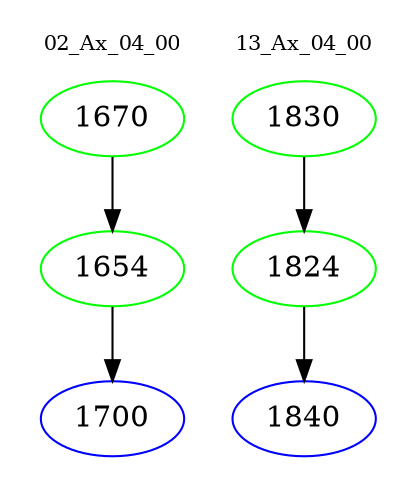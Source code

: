digraph{
subgraph cluster_0 {
color = white
label = "02_Ax_04_00";
fontsize=10;
T0_1670 [label="1670", color="green"]
T0_1670 -> T0_1654 [color="black"]
T0_1654 [label="1654", color="green"]
T0_1654 -> T0_1700 [color="black"]
T0_1700 [label="1700", color="blue"]
}
subgraph cluster_1 {
color = white
label = "13_Ax_04_00";
fontsize=10;
T1_1830 [label="1830", color="green"]
T1_1830 -> T1_1824 [color="black"]
T1_1824 [label="1824", color="green"]
T1_1824 -> T1_1840 [color="black"]
T1_1840 [label="1840", color="blue"]
}
}
